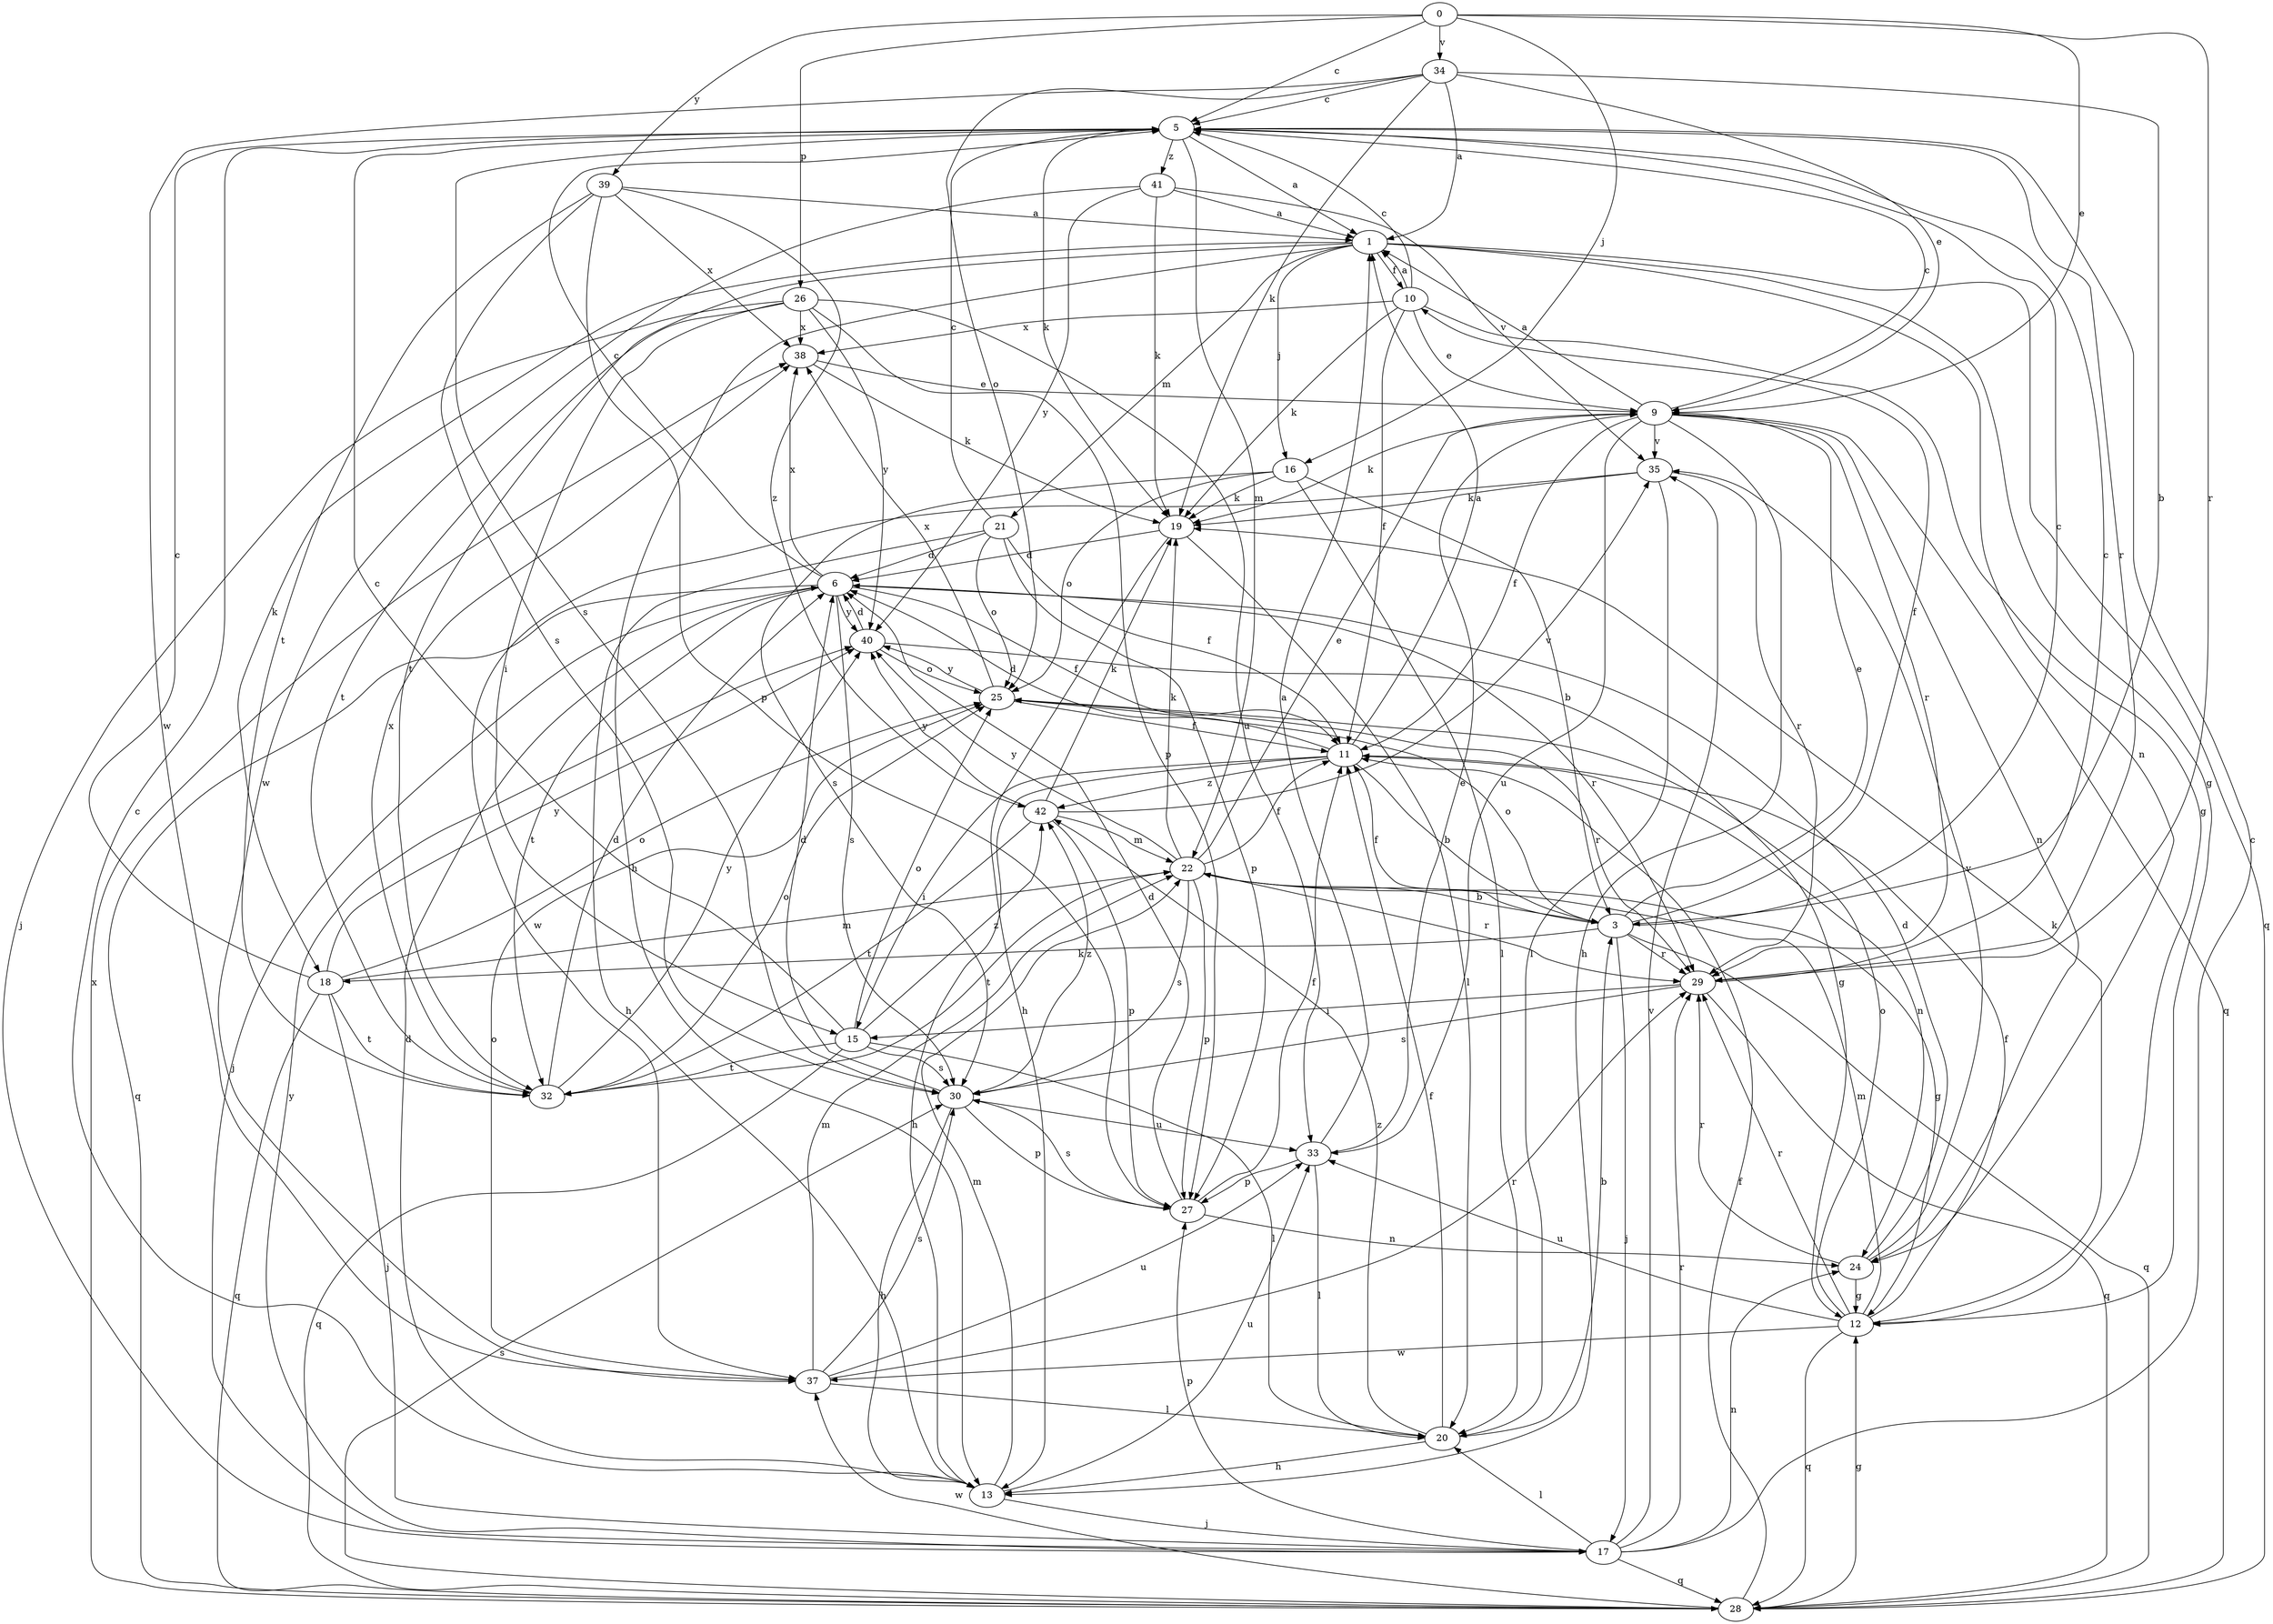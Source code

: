 strict digraph  {
0;
1;
3;
5;
6;
9;
10;
11;
12;
13;
15;
16;
17;
18;
19;
20;
21;
22;
24;
25;
26;
27;
28;
29;
30;
32;
33;
34;
35;
37;
38;
39;
40;
41;
42;
0 -> 5  [label=c];
0 -> 9  [label=e];
0 -> 16  [label=j];
0 -> 26  [label=p];
0 -> 29  [label=r];
0 -> 34  [label=v];
0 -> 39  [label=y];
1 -> 10  [label=f];
1 -> 12  [label=g];
1 -> 13  [label=h];
1 -> 16  [label=j];
1 -> 18  [label=k];
1 -> 21  [label=m];
1 -> 24  [label=n];
1 -> 28  [label=q];
1 -> 32  [label=t];
3 -> 5  [label=c];
3 -> 9  [label=e];
3 -> 10  [label=f];
3 -> 11  [label=f];
3 -> 17  [label=j];
3 -> 18  [label=k];
3 -> 25  [label=o];
3 -> 28  [label=q];
3 -> 29  [label=r];
5 -> 1  [label=a];
5 -> 19  [label=k];
5 -> 22  [label=m];
5 -> 29  [label=r];
5 -> 30  [label=s];
5 -> 41  [label=z];
6 -> 5  [label=c];
6 -> 11  [label=f];
6 -> 17  [label=j];
6 -> 28  [label=q];
6 -> 29  [label=r];
6 -> 30  [label=s];
6 -> 32  [label=t];
6 -> 38  [label=x];
6 -> 40  [label=y];
9 -> 1  [label=a];
9 -> 5  [label=c];
9 -> 11  [label=f];
9 -> 13  [label=h];
9 -> 19  [label=k];
9 -> 24  [label=n];
9 -> 28  [label=q];
9 -> 29  [label=r];
9 -> 33  [label=u];
9 -> 35  [label=v];
10 -> 1  [label=a];
10 -> 5  [label=c];
10 -> 9  [label=e];
10 -> 11  [label=f];
10 -> 12  [label=g];
10 -> 19  [label=k];
10 -> 38  [label=x];
11 -> 1  [label=a];
11 -> 3  [label=b];
11 -> 6  [label=d];
11 -> 13  [label=h];
11 -> 15  [label=i];
11 -> 24  [label=n];
11 -> 42  [label=z];
12 -> 11  [label=f];
12 -> 19  [label=k];
12 -> 22  [label=m];
12 -> 25  [label=o];
12 -> 28  [label=q];
12 -> 29  [label=r];
12 -> 33  [label=u];
12 -> 37  [label=w];
13 -> 5  [label=c];
13 -> 6  [label=d];
13 -> 17  [label=j];
13 -> 22  [label=m];
13 -> 33  [label=u];
15 -> 5  [label=c];
15 -> 20  [label=l];
15 -> 25  [label=o];
15 -> 28  [label=q];
15 -> 30  [label=s];
15 -> 32  [label=t];
15 -> 42  [label=z];
16 -> 3  [label=b];
16 -> 19  [label=k];
16 -> 20  [label=l];
16 -> 25  [label=o];
16 -> 30  [label=s];
17 -> 5  [label=c];
17 -> 20  [label=l];
17 -> 24  [label=n];
17 -> 27  [label=p];
17 -> 28  [label=q];
17 -> 29  [label=r];
17 -> 35  [label=v];
17 -> 40  [label=y];
18 -> 5  [label=c];
18 -> 17  [label=j];
18 -> 22  [label=m];
18 -> 25  [label=o];
18 -> 28  [label=q];
18 -> 32  [label=t];
18 -> 40  [label=y];
19 -> 6  [label=d];
19 -> 13  [label=h];
19 -> 20  [label=l];
20 -> 3  [label=b];
20 -> 11  [label=f];
20 -> 13  [label=h];
20 -> 42  [label=z];
21 -> 5  [label=c];
21 -> 6  [label=d];
21 -> 11  [label=f];
21 -> 13  [label=h];
21 -> 25  [label=o];
21 -> 27  [label=p];
22 -> 3  [label=b];
22 -> 9  [label=e];
22 -> 11  [label=f];
22 -> 12  [label=g];
22 -> 19  [label=k];
22 -> 27  [label=p];
22 -> 29  [label=r];
22 -> 30  [label=s];
22 -> 32  [label=t];
22 -> 40  [label=y];
24 -> 6  [label=d];
24 -> 12  [label=g];
24 -> 29  [label=r];
24 -> 35  [label=v];
25 -> 11  [label=f];
25 -> 29  [label=r];
25 -> 38  [label=x];
25 -> 40  [label=y];
26 -> 15  [label=i];
26 -> 17  [label=j];
26 -> 27  [label=p];
26 -> 32  [label=t];
26 -> 33  [label=u];
26 -> 38  [label=x];
26 -> 40  [label=y];
27 -> 6  [label=d];
27 -> 11  [label=f];
27 -> 24  [label=n];
27 -> 30  [label=s];
28 -> 11  [label=f];
28 -> 12  [label=g];
28 -> 30  [label=s];
28 -> 37  [label=w];
28 -> 38  [label=x];
29 -> 5  [label=c];
29 -> 15  [label=i];
29 -> 28  [label=q];
29 -> 30  [label=s];
30 -> 6  [label=d];
30 -> 13  [label=h];
30 -> 27  [label=p];
30 -> 33  [label=u];
30 -> 42  [label=z];
32 -> 6  [label=d];
32 -> 25  [label=o];
32 -> 38  [label=x];
32 -> 40  [label=y];
33 -> 1  [label=a];
33 -> 9  [label=e];
33 -> 20  [label=l];
33 -> 27  [label=p];
34 -> 1  [label=a];
34 -> 3  [label=b];
34 -> 5  [label=c];
34 -> 9  [label=e];
34 -> 19  [label=k];
34 -> 25  [label=o];
34 -> 37  [label=w];
35 -> 19  [label=k];
35 -> 20  [label=l];
35 -> 29  [label=r];
35 -> 37  [label=w];
37 -> 20  [label=l];
37 -> 22  [label=m];
37 -> 25  [label=o];
37 -> 29  [label=r];
37 -> 30  [label=s];
37 -> 33  [label=u];
38 -> 9  [label=e];
38 -> 19  [label=k];
39 -> 1  [label=a];
39 -> 27  [label=p];
39 -> 30  [label=s];
39 -> 32  [label=t];
39 -> 38  [label=x];
39 -> 42  [label=z];
40 -> 6  [label=d];
40 -> 12  [label=g];
40 -> 25  [label=o];
41 -> 1  [label=a];
41 -> 19  [label=k];
41 -> 35  [label=v];
41 -> 37  [label=w];
41 -> 40  [label=y];
42 -> 19  [label=k];
42 -> 22  [label=m];
42 -> 27  [label=p];
42 -> 32  [label=t];
42 -> 35  [label=v];
42 -> 40  [label=y];
}
